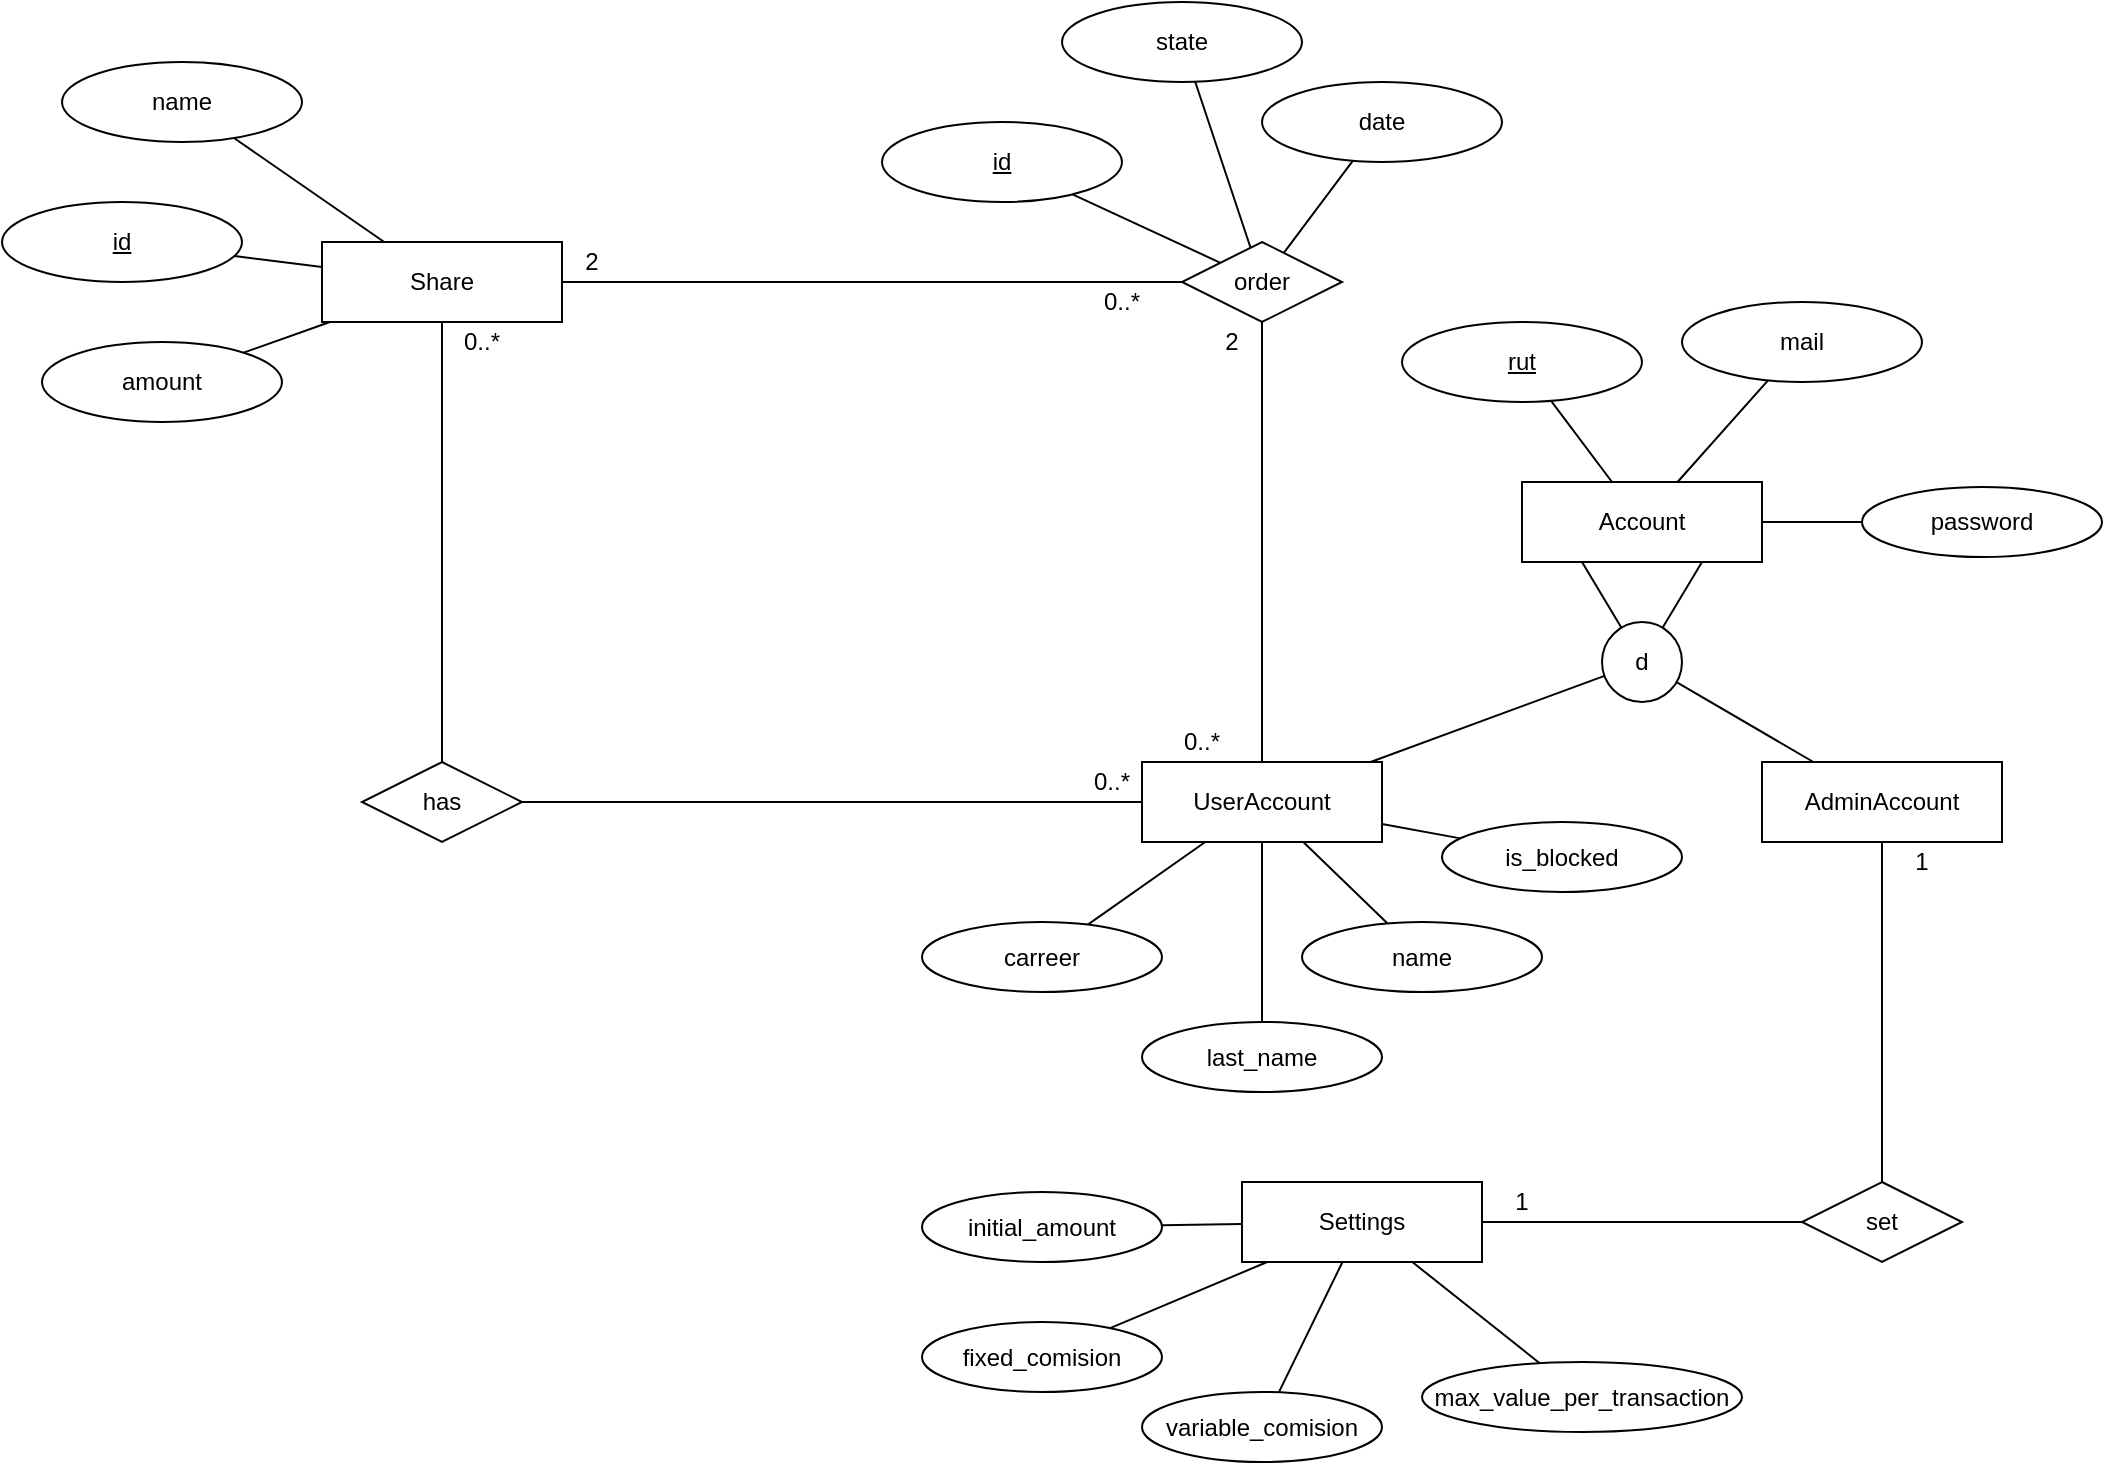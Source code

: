 <mxfile version="16.5.1" type="device"><diagram id="pjQZoUk8FJ_0jr72Q93V" name="Página-1"><mxGraphModel dx="1422" dy="865" grid="1" gridSize="10" guides="1" tooltips="1" connect="1" arrows="1" fold="1" page="1" pageScale="1" pageWidth="1100" pageHeight="850" math="0" shadow="0"><root><mxCell id="0"/><mxCell id="1" parent="0"/><mxCell id="3MQG2vtFOvUoEvYNa6Oi-3" value="UserAccount" style="rounded=0;whiteSpace=wrap;html=1;" parent="1" vertex="1"><mxGeometry x="610" y="480" width="120" height="40" as="geometry"/></mxCell><mxCell id="3MQG2vtFOvUoEvYNa6Oi-4" value="AdminAccount" style="rounded=0;whiteSpace=wrap;html=1;" parent="1" vertex="1"><mxGeometry x="920" y="480" width="120" height="40" as="geometry"/></mxCell><mxCell id="3MQG2vtFOvUoEvYNa6Oi-6" style="rounded=0;orthogonalLoop=1;jettySize=auto;html=1;endArrow=none;endFill=0;" parent="1" source="3MQG2vtFOvUoEvYNa6Oi-5" target="3MQG2vtFOvUoEvYNa6Oi-4" edge="1"><mxGeometry relative="1" as="geometry"/></mxCell><mxCell id="3MQG2vtFOvUoEvYNa6Oi-8" style="edgeStyle=none;rounded=0;orthogonalLoop=1;jettySize=auto;html=1;endArrow=none;endFill=0;" parent="1" source="3MQG2vtFOvUoEvYNa6Oi-5" target="3MQG2vtFOvUoEvYNa6Oi-3" edge="1"><mxGeometry relative="1" as="geometry"/></mxCell><mxCell id="3MQG2vtFOvUoEvYNa6Oi-9" style="edgeStyle=none;rounded=0;orthogonalLoop=1;jettySize=auto;html=1;endArrow=none;endFill=0;entryX=0.25;entryY=1;entryDx=0;entryDy=0;" parent="1" source="3MQG2vtFOvUoEvYNa6Oi-5" target="3MQG2vtFOvUoEvYNa6Oi-7" edge="1"><mxGeometry relative="1" as="geometry"/></mxCell><mxCell id="3MQG2vtFOvUoEvYNa6Oi-5" value="d" style="ellipse;whiteSpace=wrap;html=1;aspect=fixed;" parent="1" vertex="1"><mxGeometry x="840" y="410" width="40" height="40" as="geometry"/></mxCell><mxCell id="3MQG2vtFOvUoEvYNa6Oi-11" style="edgeStyle=none;rounded=0;orthogonalLoop=1;jettySize=auto;html=1;endArrow=none;endFill=0;exitX=0.75;exitY=1;exitDx=0;exitDy=0;" parent="1" source="3MQG2vtFOvUoEvYNa6Oi-7" target="3MQG2vtFOvUoEvYNa6Oi-5" edge="1"><mxGeometry relative="1" as="geometry"/></mxCell><mxCell id="3MQG2vtFOvUoEvYNa6Oi-7" value="Account" style="rounded=0;whiteSpace=wrap;html=1;" parent="1" vertex="1"><mxGeometry x="800" y="340" width="120" height="40" as="geometry"/></mxCell><mxCell id="3MQG2vtFOvUoEvYNa6Oi-37" style="edgeStyle=none;rounded=0;orthogonalLoop=1;jettySize=auto;html=1;endArrow=none;endFill=0;" parent="1" source="3MQG2vtFOvUoEvYNa6Oi-10" target="3MQG2vtFOvUoEvYNa6Oi-3" edge="1"><mxGeometry relative="1" as="geometry"/></mxCell><mxCell id="3MQG2vtFOvUoEvYNa6Oi-10" value="has" style="rhombus;whiteSpace=wrap;html=1;" parent="1" vertex="1"><mxGeometry x="220" y="480" width="80" height="40" as="geometry"/></mxCell><mxCell id="3MQG2vtFOvUoEvYNa6Oi-28" style="edgeStyle=none;rounded=0;orthogonalLoop=1;jettySize=auto;html=1;endArrow=none;endFill=0;" parent="1" source="3MQG2vtFOvUoEvYNa6Oi-21" target="3MQG2vtFOvUoEvYNa6Oi-7" edge="1"><mxGeometry relative="1" as="geometry"/></mxCell><mxCell id="3MQG2vtFOvUoEvYNa6Oi-21" value="&lt;u&gt;rut&lt;/u&gt;" style="ellipse;whiteSpace=wrap;html=1;" parent="1" vertex="1"><mxGeometry x="740" y="260" width="120" height="40" as="geometry"/></mxCell><mxCell id="3MQG2vtFOvUoEvYNa6Oi-27" style="edgeStyle=none;rounded=0;orthogonalLoop=1;jettySize=auto;html=1;endArrow=none;endFill=0;" parent="1" source="3MQG2vtFOvUoEvYNa6Oi-23" target="3MQG2vtFOvUoEvYNa6Oi-7" edge="1"><mxGeometry relative="1" as="geometry"/></mxCell><mxCell id="3MQG2vtFOvUoEvYNa6Oi-23" value="mail" style="ellipse;whiteSpace=wrap;html=1;" parent="1" vertex="1"><mxGeometry x="880" y="250" width="120" height="40" as="geometry"/></mxCell><mxCell id="3MQG2vtFOvUoEvYNa6Oi-29" style="edgeStyle=none;rounded=0;orthogonalLoop=1;jettySize=auto;html=1;endArrow=none;endFill=0;" parent="1" source="3MQG2vtFOvUoEvYNa6Oi-24" target="3MQG2vtFOvUoEvYNa6Oi-3" edge="1"><mxGeometry relative="1" as="geometry"/></mxCell><mxCell id="3MQG2vtFOvUoEvYNa6Oi-24" value="name" style="ellipse;whiteSpace=wrap;html=1;" parent="1" vertex="1"><mxGeometry x="690" y="560" width="120" height="35" as="geometry"/></mxCell><mxCell id="3MQG2vtFOvUoEvYNa6Oi-26" style="edgeStyle=none;rounded=0;orthogonalLoop=1;jettySize=auto;html=1;endArrow=none;endFill=0;" parent="1" source="3MQG2vtFOvUoEvYNa6Oi-25" target="3MQG2vtFOvUoEvYNa6Oi-7" edge="1"><mxGeometry relative="1" as="geometry"/></mxCell><mxCell id="3MQG2vtFOvUoEvYNa6Oi-25" value="password" style="ellipse;whiteSpace=wrap;html=1;" parent="1" vertex="1"><mxGeometry x="970" y="342.5" width="120" height="35" as="geometry"/></mxCell><mxCell id="3MQG2vtFOvUoEvYNa6Oi-31" style="edgeStyle=none;rounded=0;orthogonalLoop=1;jettySize=auto;html=1;endArrow=none;endFill=0;" parent="1" source="3MQG2vtFOvUoEvYNa6Oi-30" target="3MQG2vtFOvUoEvYNa6Oi-3" edge="1"><mxGeometry relative="1" as="geometry"/></mxCell><mxCell id="3MQG2vtFOvUoEvYNa6Oi-30" value="last_name" style="ellipse;whiteSpace=wrap;html=1;" parent="1" vertex="1"><mxGeometry x="610" y="610" width="120" height="35" as="geometry"/></mxCell><mxCell id="3MQG2vtFOvUoEvYNa6Oi-33" style="edgeStyle=none;rounded=0;orthogonalLoop=1;jettySize=auto;html=1;endArrow=none;endFill=0;" parent="1" source="3MQG2vtFOvUoEvYNa6Oi-32" target="3MQG2vtFOvUoEvYNa6Oi-3" edge="1"><mxGeometry relative="1" as="geometry"/></mxCell><mxCell id="3MQG2vtFOvUoEvYNa6Oi-32" value="carreer" style="ellipse;whiteSpace=wrap;html=1;" parent="1" vertex="1"><mxGeometry x="500" y="560" width="120" height="35" as="geometry"/></mxCell><mxCell id="3MQG2vtFOvUoEvYNa6Oi-44" style="edgeStyle=none;rounded=0;orthogonalLoop=1;jettySize=auto;html=1;endArrow=none;endFill=0;" parent="1" source="3MQG2vtFOvUoEvYNa6Oi-43" target="3MQG2vtFOvUoEvYNa6Oi-97" edge="1"><mxGeometry relative="1" as="geometry"><mxPoint x="607.143" y="80" as="targetPoint"/></mxGeometry></mxCell><mxCell id="3MQG2vtFOvUoEvYNa6Oi-43" value="state" style="ellipse;whiteSpace=wrap;html=1;" parent="1" vertex="1"><mxGeometry x="570" y="100" width="120" height="40" as="geometry"/></mxCell><mxCell id="3MQG2vtFOvUoEvYNa6Oi-47" style="edgeStyle=none;rounded=0;orthogonalLoop=1;jettySize=auto;html=1;endArrow=none;endFill=0;" parent="1" source="3MQG2vtFOvUoEvYNa6Oi-46" target="3MQG2vtFOvUoEvYNa6Oi-97" edge="1"><mxGeometry relative="1" as="geometry"><mxPoint x="560" y="80" as="targetPoint"/></mxGeometry></mxCell><mxCell id="3MQG2vtFOvUoEvYNa6Oi-46" value="&lt;u&gt;id&lt;/u&gt;" style="ellipse;whiteSpace=wrap;html=1;" parent="1" vertex="1"><mxGeometry x="480" y="160" width="120" height="40" as="geometry"/></mxCell><mxCell id="3MQG2vtFOvUoEvYNa6Oi-57" style="edgeStyle=none;rounded=0;orthogonalLoop=1;jettySize=auto;html=1;endArrow=none;endFill=0;" parent="1" source="3MQG2vtFOvUoEvYNa6Oi-97" target="3MQG2vtFOvUoEvYNa6Oi-3" edge="1"><mxGeometry relative="1" as="geometry"><mxPoint x="510" y="420" as="sourcePoint"/></mxGeometry></mxCell><mxCell id="3MQG2vtFOvUoEvYNa6Oi-63" style="edgeStyle=none;rounded=0;orthogonalLoop=1;jettySize=auto;html=1;endArrow=none;endFill=0;" parent="1" source="3MQG2vtFOvUoEvYNa6Oi-62" target="3MQG2vtFOvUoEvYNa6Oi-97" edge="1"><mxGeometry relative="1" as="geometry"><mxPoint x="600" y="180" as="targetPoint"/><Array as="points"/></mxGeometry></mxCell><mxCell id="3MQG2vtFOvUoEvYNa6Oi-62" value="date" style="ellipse;whiteSpace=wrap;html=1;" parent="1" vertex="1"><mxGeometry x="670" y="140" width="120" height="40" as="geometry"/></mxCell><mxCell id="3MQG2vtFOvUoEvYNa6Oi-67" value="0..*" style="text;html=1;strokeColor=none;fillColor=none;align=center;verticalAlign=middle;whiteSpace=wrap;rounded=0;" parent="1" vertex="1"><mxGeometry x="580" y="480" width="30" height="20" as="geometry"/></mxCell><mxCell id="3MQG2vtFOvUoEvYNa6Oi-82" style="edgeStyle=none;rounded=0;orthogonalLoop=1;jettySize=auto;html=1;endArrow=none;endFill=0;" parent="1" source="3MQG2vtFOvUoEvYNa6Oi-70" target="3MQG2vtFOvUoEvYNa6Oi-81" edge="1"><mxGeometry relative="1" as="geometry"/></mxCell><mxCell id="3MQG2vtFOvUoEvYNa6Oi-70" value="Settings" style="rounded=0;whiteSpace=wrap;html=1;" parent="1" vertex="1"><mxGeometry x="660" y="690" width="120" height="40" as="geometry"/></mxCell><mxCell id="3MQG2vtFOvUoEvYNa6Oi-72" style="edgeStyle=none;rounded=0;orthogonalLoop=1;jettySize=auto;html=1;endArrow=none;endFill=0;" parent="1" source="3MQG2vtFOvUoEvYNa6Oi-71" target="3MQG2vtFOvUoEvYNa6Oi-70" edge="1"><mxGeometry relative="1" as="geometry"/></mxCell><mxCell id="3MQG2vtFOvUoEvYNa6Oi-71" value="initial_amount" style="ellipse;whiteSpace=wrap;html=1;" parent="1" vertex="1"><mxGeometry x="500" y="695" width="120" height="35" as="geometry"/></mxCell><mxCell id="3MQG2vtFOvUoEvYNa6Oi-74" style="edgeStyle=none;rounded=0;orthogonalLoop=1;jettySize=auto;html=1;endArrow=none;endFill=0;" parent="1" source="3MQG2vtFOvUoEvYNa6Oi-73" target="3MQG2vtFOvUoEvYNa6Oi-70" edge="1"><mxGeometry relative="1" as="geometry"/></mxCell><mxCell id="3MQG2vtFOvUoEvYNa6Oi-73" value="fixed_comision" style="ellipse;whiteSpace=wrap;html=1;" parent="1" vertex="1"><mxGeometry x="500" y="760" width="120" height="35" as="geometry"/></mxCell><mxCell id="3MQG2vtFOvUoEvYNa6Oi-76" style="edgeStyle=none;rounded=0;orthogonalLoop=1;jettySize=auto;html=1;endArrow=none;endFill=0;" parent="1" source="3MQG2vtFOvUoEvYNa6Oi-75" target="3MQG2vtFOvUoEvYNa6Oi-70" edge="1"><mxGeometry relative="1" as="geometry"/></mxCell><mxCell id="3MQG2vtFOvUoEvYNa6Oi-75" value="variable_comision" style="ellipse;whiteSpace=wrap;html=1;" parent="1" vertex="1"><mxGeometry x="610" y="795" width="120" height="35" as="geometry"/></mxCell><mxCell id="3MQG2vtFOvUoEvYNa6Oi-80" style="edgeStyle=none;rounded=0;orthogonalLoop=1;jettySize=auto;html=1;endArrow=none;endFill=0;" parent="1" source="3MQG2vtFOvUoEvYNa6Oi-77" target="3MQG2vtFOvUoEvYNa6Oi-70" edge="1"><mxGeometry relative="1" as="geometry"/></mxCell><mxCell id="3MQG2vtFOvUoEvYNa6Oi-77" value="max_value_per_transaction&lt;br&gt;" style="ellipse;whiteSpace=wrap;html=1;gradientColor=none;" parent="1" vertex="1"><mxGeometry x="750" y="780" width="160" height="35" as="geometry"/></mxCell><mxCell id="3MQG2vtFOvUoEvYNa6Oi-79" style="edgeStyle=none;rounded=0;orthogonalLoop=1;jettySize=auto;html=1;endArrow=none;endFill=0;" parent="1" source="3MQG2vtFOvUoEvYNa6Oi-78" target="3MQG2vtFOvUoEvYNa6Oi-3" edge="1"><mxGeometry relative="1" as="geometry"/></mxCell><mxCell id="3MQG2vtFOvUoEvYNa6Oi-78" value="is_blocked" style="ellipse;whiteSpace=wrap;html=1;" parent="1" vertex="1"><mxGeometry x="760" y="510" width="120" height="35" as="geometry"/></mxCell><mxCell id="3MQG2vtFOvUoEvYNa6Oi-83" style="edgeStyle=none;rounded=0;orthogonalLoop=1;jettySize=auto;html=1;endArrow=none;endFill=0;" parent="1" source="3MQG2vtFOvUoEvYNa6Oi-81" target="3MQG2vtFOvUoEvYNa6Oi-4" edge="1"><mxGeometry relative="1" as="geometry"/></mxCell><mxCell id="3MQG2vtFOvUoEvYNa6Oi-81" value="set" style="rhombus;whiteSpace=wrap;html=1;" parent="1" vertex="1"><mxGeometry x="940" y="690" width="80" height="40" as="geometry"/></mxCell><mxCell id="3MQG2vtFOvUoEvYNa6Oi-92" style="edgeStyle=none;rounded=0;orthogonalLoop=1;jettySize=auto;html=1;endArrow=none;endFill=0;" parent="1" source="3MQG2vtFOvUoEvYNa6Oi-84" target="3MQG2vtFOvUoEvYNa6Oi-10" edge="1"><mxGeometry relative="1" as="geometry"><mxPoint x="260" y="350" as="targetPoint"/></mxGeometry></mxCell><mxCell id="3MQG2vtFOvUoEvYNa6Oi-99" style="edgeStyle=none;rounded=0;orthogonalLoop=1;jettySize=auto;html=1;endArrow=none;endFill=0;" parent="1" source="3MQG2vtFOvUoEvYNa6Oi-84" target="3MQG2vtFOvUoEvYNa6Oi-97" edge="1"><mxGeometry relative="1" as="geometry"/></mxCell><mxCell id="3MQG2vtFOvUoEvYNa6Oi-84" value="Share" style="rounded=0;whiteSpace=wrap;html=1;" parent="1" vertex="1"><mxGeometry x="200" y="220" width="120" height="40" as="geometry"/></mxCell><mxCell id="3MQG2vtFOvUoEvYNa6Oi-88" style="edgeStyle=none;rounded=0;orthogonalLoop=1;jettySize=auto;html=1;endArrow=none;endFill=0;" parent="1" source="3MQG2vtFOvUoEvYNa6Oi-85" target="3MQG2vtFOvUoEvYNa6Oi-84" edge="1"><mxGeometry relative="1" as="geometry"/></mxCell><mxCell id="3MQG2vtFOvUoEvYNa6Oi-85" value="&lt;u&gt;id&lt;/u&gt;" style="ellipse;whiteSpace=wrap;html=1;" parent="1" vertex="1"><mxGeometry x="40" y="200" width="120" height="40" as="geometry"/></mxCell><mxCell id="3MQG2vtFOvUoEvYNa6Oi-87" style="edgeStyle=none;rounded=0;orthogonalLoop=1;jettySize=auto;html=1;endArrow=none;endFill=0;" parent="1" source="3MQG2vtFOvUoEvYNa6Oi-86" target="3MQG2vtFOvUoEvYNa6Oi-84" edge="1"><mxGeometry relative="1" as="geometry"/></mxCell><mxCell id="3MQG2vtFOvUoEvYNa6Oi-86" value="amount" style="ellipse;whiteSpace=wrap;html=1;" parent="1" vertex="1"><mxGeometry x="60" y="270" width="120" height="40" as="geometry"/></mxCell><mxCell id="3MQG2vtFOvUoEvYNa6Oi-91" style="edgeStyle=none;rounded=0;orthogonalLoop=1;jettySize=auto;html=1;endArrow=none;endFill=0;" parent="1" source="3MQG2vtFOvUoEvYNa6Oi-90" target="3MQG2vtFOvUoEvYNa6Oi-84" edge="1"><mxGeometry relative="1" as="geometry"/></mxCell><mxCell id="3MQG2vtFOvUoEvYNa6Oi-90" value="name" style="ellipse;whiteSpace=wrap;html=1;" parent="1" vertex="1"><mxGeometry x="70" y="130" width="120" height="40" as="geometry"/></mxCell><mxCell id="3MQG2vtFOvUoEvYNa6Oi-97" value="order" style="rhombus;whiteSpace=wrap;html=1;" parent="1" vertex="1"><mxGeometry x="630" y="220" width="80" height="40" as="geometry"/></mxCell><mxCell id="3MQG2vtFOvUoEvYNa6Oi-106" value="2" style="text;html=1;strokeColor=none;fillColor=none;align=center;verticalAlign=middle;whiteSpace=wrap;rounded=0;" parent="1" vertex="1"><mxGeometry x="320" y="220" width="30" height="20" as="geometry"/></mxCell><mxCell id="3MQG2vtFOvUoEvYNa6Oi-107" value="0..*" style="text;html=1;strokeColor=none;fillColor=none;align=center;verticalAlign=middle;whiteSpace=wrap;rounded=0;" parent="1" vertex="1"><mxGeometry x="620" y="460" width="40" height="20" as="geometry"/></mxCell><mxCell id="3MQG2vtFOvUoEvYNa6Oi-111" style="edgeStyle=none;rounded=0;orthogonalLoop=1;jettySize=auto;html=1;exitX=0.5;exitY=1;exitDx=0;exitDy=0;endArrow=none;endFill=0;" parent="1" source="3MQG2vtFOvUoEvYNa6Oi-46" target="3MQG2vtFOvUoEvYNa6Oi-46" edge="1"><mxGeometry relative="1" as="geometry"/></mxCell><mxCell id="3MQG2vtFOvUoEvYNa6Oi-116" value="0..*" style="text;html=1;strokeColor=none;fillColor=none;align=center;verticalAlign=middle;whiteSpace=wrap;rounded=0;" parent="1" vertex="1"><mxGeometry x="260" y="260" width="40" height="20" as="geometry"/></mxCell><mxCell id="3MQG2vtFOvUoEvYNa6Oi-117" value="2" style="text;html=1;strokeColor=none;fillColor=none;align=center;verticalAlign=middle;whiteSpace=wrap;rounded=0;" parent="1" vertex="1"><mxGeometry x="640" y="260" width="30" height="20" as="geometry"/></mxCell><mxCell id="3MQG2vtFOvUoEvYNa6Oi-118" value="0..*" style="text;html=1;strokeColor=none;fillColor=none;align=center;verticalAlign=middle;whiteSpace=wrap;rounded=0;" parent="1" vertex="1"><mxGeometry x="580" y="240" width="40" height="20" as="geometry"/></mxCell><mxCell id="3MQG2vtFOvUoEvYNa6Oi-119" value="1" style="text;html=1;strokeColor=none;fillColor=none;align=center;verticalAlign=middle;whiteSpace=wrap;rounded=0;" parent="1" vertex="1"><mxGeometry x="780" y="690" width="40" height="20" as="geometry"/></mxCell><mxCell id="3MQG2vtFOvUoEvYNa6Oi-120" value="1" style="text;html=1;strokeColor=none;fillColor=none;align=center;verticalAlign=middle;whiteSpace=wrap;rounded=0;" parent="1" vertex="1"><mxGeometry x="980" y="520" width="40" height="20" as="geometry"/></mxCell></root></mxGraphModel></diagram></mxfile>